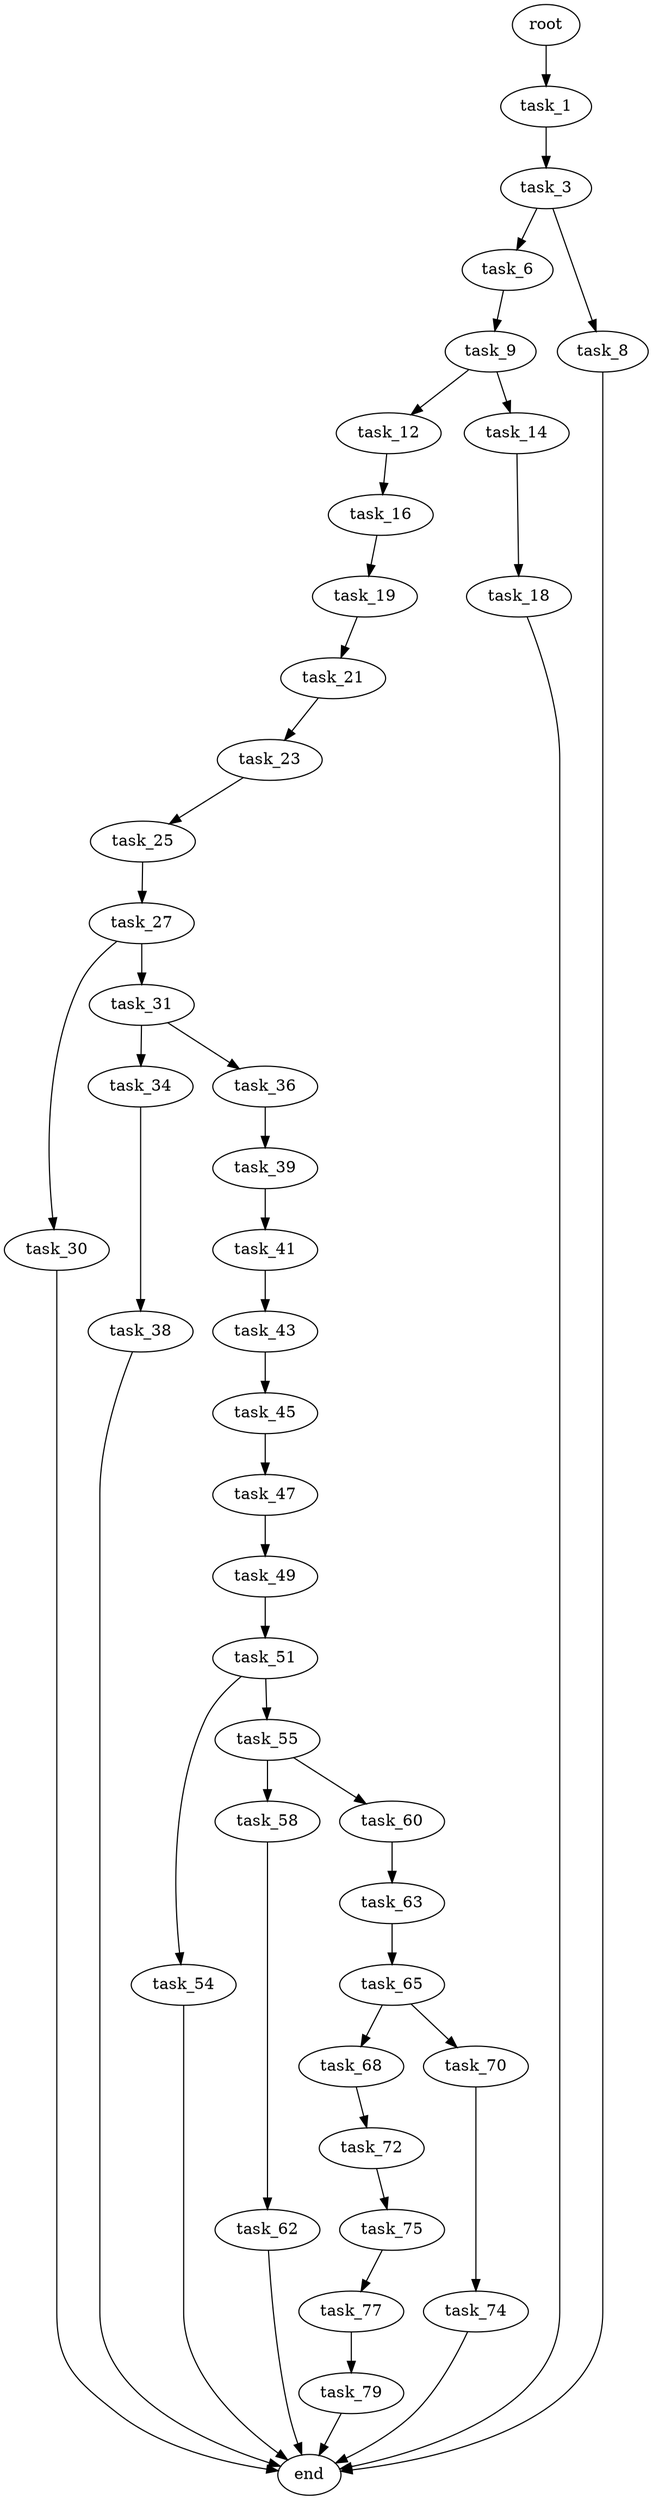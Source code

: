 digraph G {
  root [size="0.000000"];
  task_1 [size="782757789696.000000"];
  task_3 [size="4455580595.000000"];
  task_6 [size="68719476736.000000"];
  task_8 [size="549755813888.000000"];
  task_9 [size="2602767176.000000"];
  end [size="0.000000"];
  task_12 [size="20572963180.000000"];
  task_14 [size="782757789696.000000"];
  task_16 [size="28991029248.000000"];
  task_18 [size="129596628444.000000"];
  task_19 [size="285654695148.000000"];
  task_21 [size="8653365192.000000"];
  task_23 [size="434167375351.000000"];
  task_25 [size="10027183072.000000"];
  task_27 [size="178657728817.000000"];
  task_30 [size="17133124706.000000"];
  task_31 [size="373382901704.000000"];
  task_34 [size="628988656429.000000"];
  task_36 [size="101371975303.000000"];
  task_38 [size="28991029248.000000"];
  task_39 [size="68719476736.000000"];
  task_41 [size="231928233984.000000"];
  task_43 [size="108446654413.000000"];
  task_45 [size="134217728000.000000"];
  task_47 [size="346878342885.000000"];
  task_49 [size="6341430185.000000"];
  task_51 [size="6669003358.000000"];
  task_54 [size="7582648835.000000"];
  task_55 [size="134217728000.000000"];
  task_58 [size="10138736855.000000"];
  task_60 [size="12946893265.000000"];
  task_62 [size="549755813888.000000"];
  task_63 [size="12484148897.000000"];
  task_65 [size="3063669373.000000"];
  task_68 [size="469831201008.000000"];
  task_70 [size="68719476736.000000"];
  task_72 [size="8589934592.000000"];
  task_74 [size="68719476736.000000"];
  task_75 [size="22369739269.000000"];
  task_77 [size="368293445632.000000"];
  task_79 [size="368293445632.000000"];

  root -> task_1 [size="1.000000"];
  task_1 -> task_3 [size="679477248.000000"];
  task_3 -> task_6 [size="209715200.000000"];
  task_3 -> task_8 [size="209715200.000000"];
  task_6 -> task_9 [size="134217728.000000"];
  task_8 -> end [size="1.000000"];
  task_9 -> task_12 [size="209715200.000000"];
  task_9 -> task_14 [size="209715200.000000"];
  task_12 -> task_16 [size="75497472.000000"];
  task_14 -> task_18 [size="679477248.000000"];
  task_16 -> task_19 [size="75497472.000000"];
  task_18 -> end [size="1.000000"];
  task_19 -> task_21 [size="838860800.000000"];
  task_21 -> task_23 [size="411041792.000000"];
  task_23 -> task_25 [size="679477248.000000"];
  task_25 -> task_27 [size="536870912.000000"];
  task_27 -> task_30 [size="301989888.000000"];
  task_27 -> task_31 [size="301989888.000000"];
  task_30 -> end [size="1.000000"];
  task_31 -> task_34 [size="301989888.000000"];
  task_31 -> task_36 [size="301989888.000000"];
  task_34 -> task_38 [size="679477248.000000"];
  task_36 -> task_39 [size="411041792.000000"];
  task_38 -> end [size="1.000000"];
  task_39 -> task_41 [size="134217728.000000"];
  task_41 -> task_43 [size="301989888.000000"];
  task_43 -> task_45 [size="209715200.000000"];
  task_45 -> task_47 [size="209715200.000000"];
  task_47 -> task_49 [size="411041792.000000"];
  task_49 -> task_51 [size="209715200.000000"];
  task_51 -> task_54 [size="411041792.000000"];
  task_51 -> task_55 [size="411041792.000000"];
  task_54 -> end [size="1.000000"];
  task_55 -> task_58 [size="209715200.000000"];
  task_55 -> task_60 [size="209715200.000000"];
  task_58 -> task_62 [size="301989888.000000"];
  task_60 -> task_63 [size="209715200.000000"];
  task_62 -> end [size="1.000000"];
  task_63 -> task_65 [size="209715200.000000"];
  task_65 -> task_68 [size="209715200.000000"];
  task_65 -> task_70 [size="209715200.000000"];
  task_68 -> task_72 [size="679477248.000000"];
  task_70 -> task_74 [size="134217728.000000"];
  task_72 -> task_75 [size="33554432.000000"];
  task_74 -> end [size="1.000000"];
  task_75 -> task_77 [size="838860800.000000"];
  task_77 -> task_79 [size="411041792.000000"];
  task_79 -> end [size="1.000000"];
}
